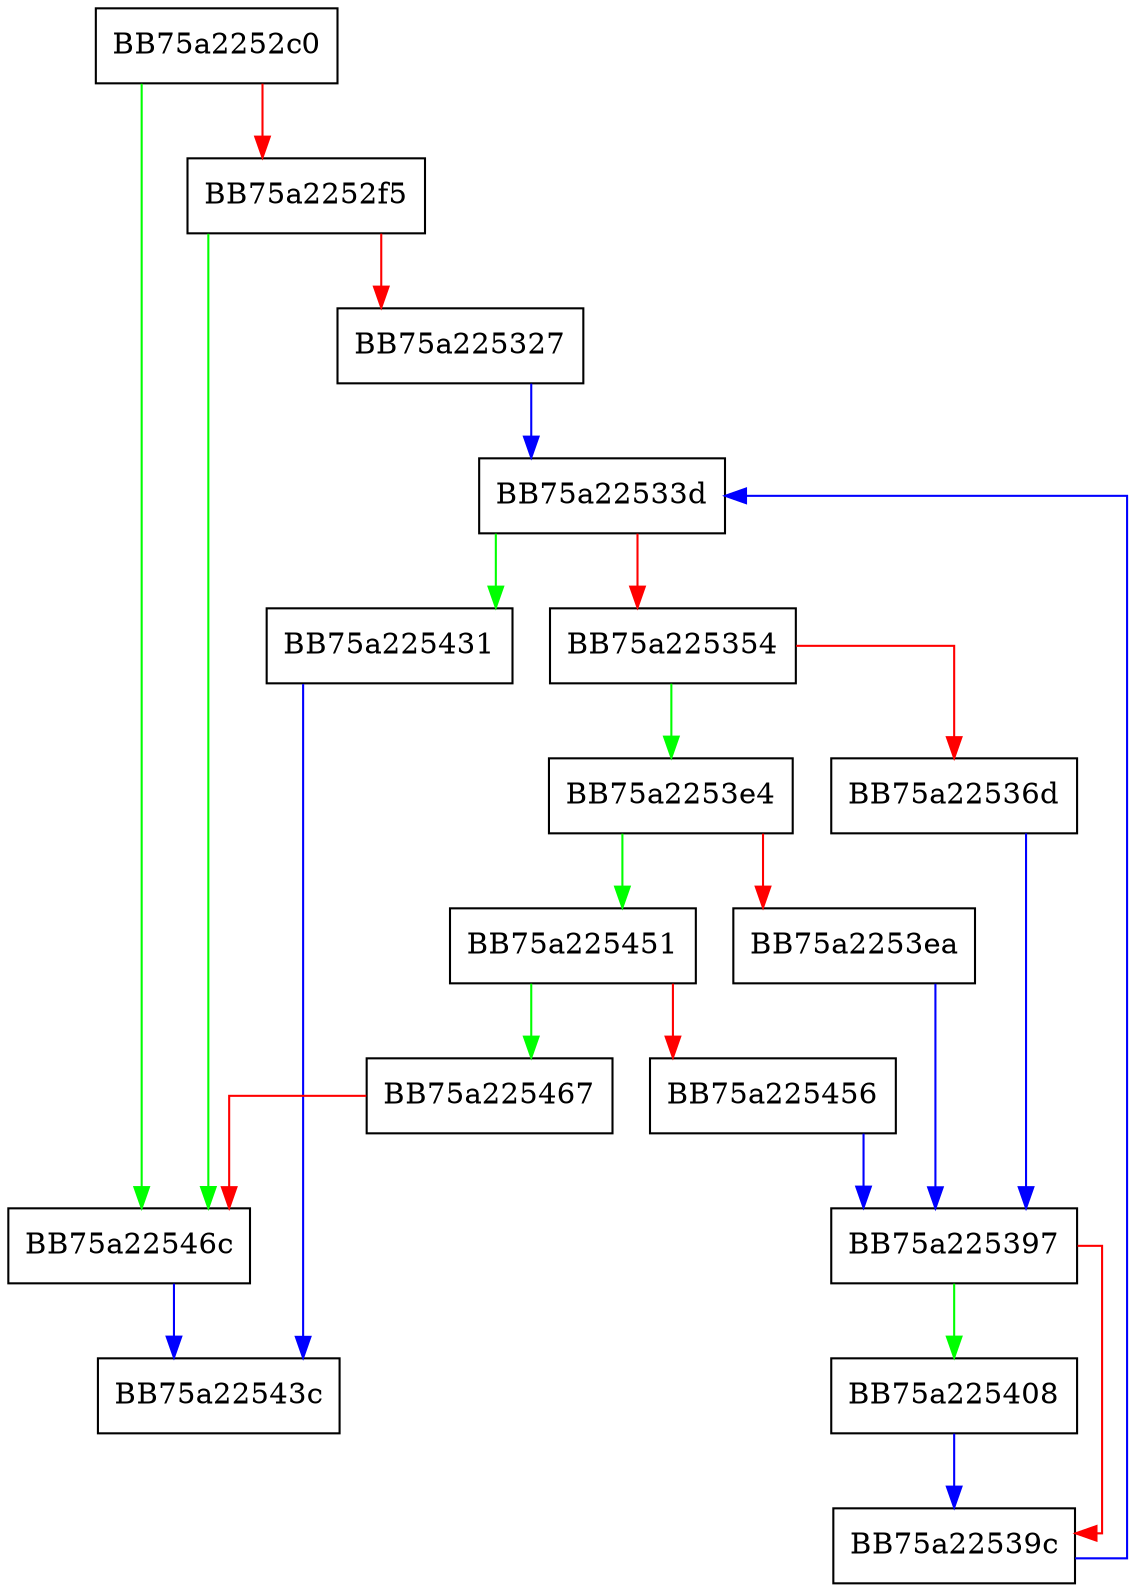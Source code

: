 digraph Base64Encode {
  node [shape="box"];
  graph [splines=ortho];
  BB75a2252c0 -> BB75a22546c [color="green"];
  BB75a2252c0 -> BB75a2252f5 [color="red"];
  BB75a2252f5 -> BB75a22546c [color="green"];
  BB75a2252f5 -> BB75a225327 [color="red"];
  BB75a225327 -> BB75a22533d [color="blue"];
  BB75a22533d -> BB75a225431 [color="green"];
  BB75a22533d -> BB75a225354 [color="red"];
  BB75a225354 -> BB75a2253e4 [color="green"];
  BB75a225354 -> BB75a22536d [color="red"];
  BB75a22536d -> BB75a225397 [color="blue"];
  BB75a225397 -> BB75a225408 [color="green"];
  BB75a225397 -> BB75a22539c [color="red"];
  BB75a22539c -> BB75a22533d [color="blue"];
  BB75a2253e4 -> BB75a225451 [color="green"];
  BB75a2253e4 -> BB75a2253ea [color="red"];
  BB75a2253ea -> BB75a225397 [color="blue"];
  BB75a225408 -> BB75a22539c [color="blue"];
  BB75a225431 -> BB75a22543c [color="blue"];
  BB75a225451 -> BB75a225467 [color="green"];
  BB75a225451 -> BB75a225456 [color="red"];
  BB75a225456 -> BB75a225397 [color="blue"];
  BB75a225467 -> BB75a22546c [color="red"];
  BB75a22546c -> BB75a22543c [color="blue"];
}